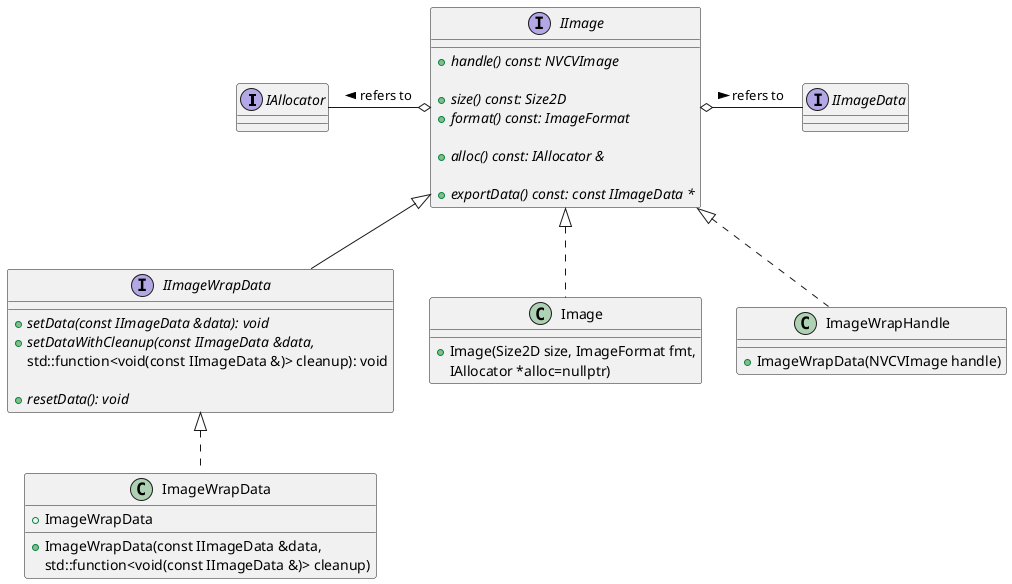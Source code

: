' Copyright (c) 2022 NVIDIA CORPORATION & AFFILIATES. All rights reserved.
'
' SPDX-FileCopyrightText: NVIDIA CORPORATION & AFFILIATES
' SPDX-License-Identifier: LicenseRef-NvidiaProprietary
'
' NVIDIA CORPORATION, its affiliates and licensors retain all intellectual
' property and proprietary rights in and to this material, related
' documentation and any modifications thereto. Any use, reproduction,
' disclosure or distribution of this material and related documentation
' without an express license agreement from NVIDIA CORPORATION or
' its affiliates is strictly prohibited.

@startuml

interface IAllocator

interface IImageData

interface IImage
{
    + {abstract} handle() const: NVCVImage

    + {abstract} size() const: Size2D
    + {abstract} format() const: ImageFormat

    + {abstract} alloc() const: IAllocator &

    + {abstract} exportData() const: const IImageData *
}

IAllocator -right-o IImage: refers to <
IImageData -left-o IImage: refers to <

interface IImageWrapData extends IImage
{
    + {abstract} setData(const IImageData &data): void
    + {abstract} setDataWithCleanup(const IImageData &data,
                                    std::function<void(const IImageData &)> cleanup): void

    + {abstract} resetData(): void
}


class Image implements IImage
{
    + Image(Size2D size, ImageFormat fmt,
            IAllocator *alloc=nullptr)
}

class ImageWrapHandle implements IImage
{
    + ImageWrapData(NVCVImage handle)
}

class ImageWrapData implements IImageWrapData
{
    + ImageWrapData
    + ImageWrapData(const IImageData &data,
                    std::function<void(const IImageData &)> cleanup)
}

@enduml

